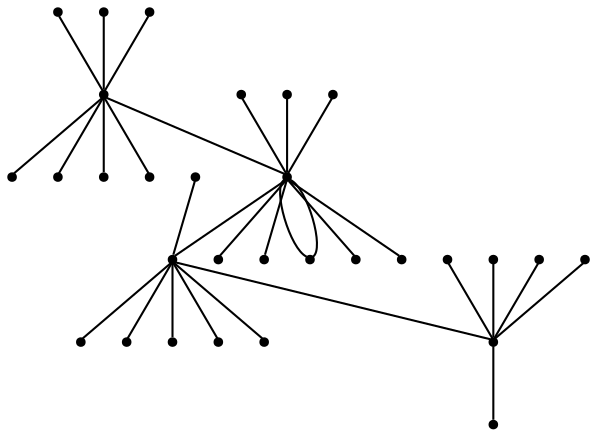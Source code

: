 graph {
  node [shape=point,comment="{\"directed\":false,\"doi\":\"10.1007/978-3-540-70904-6_35\",\"figure\":\"3\"}"]

  v0 [pos="1334.6232558139534,255.12495676676417"]
  v1 [pos="1046.632172056686,273.1249872843423"]
  v2 [pos="542.6634265988372,291.1250178019204"]
  v3 [pos="758.5786110101744,309.12504831949855"]
  v4 [pos="1334.6232558139536,327.12501525878884"]
  v5 [pos="1046.632172056686,345.1250457763671"]
  v6 [pos="542.6634265988372,363.12494913736964"]
  v7 [pos="1190.658952579942,381.12497965494777"]
  v8 [pos="1334.6232558139534,399.12494659423817"]
  v9 [pos="1046.632172056686,417.1249771118162"]
  v10 [pos="758.5786110101744,435.1250076293944"]
  v11 [pos="758.5786110101744,453.12503814697254"]
  v12 [pos="542.6634265988372,471.12506866455067"]
  v13 [pos="1334.6232558139536,489.12503560384107"]
  v14 [pos="614.6143077761628,507.12493896484364"]
  v15 [pos="902.6053915334303,525.1249694824218"]
  v16 [pos="398.6366460755814,543.1249364217122"]
  v17 [pos="758.5786110101744,561.1249669392903"]
  v18 [pos="1046.632172056686,579.1249974568684"]
  v19 [pos="1334.6232558139534,597.1250279744465"]
  v20 [pos="1046.632172056686,615.1250584920247"]
  v21 [pos="758.5786110101744,633.125025431315"]
  v22 [pos="542.6634265988372,651.1250559488931"]
  v23 [pos="902.6053915334302,669.1249593098958"]
  v24 [pos="1334.6232558139534,687.124926249186"]
  v25 [pos="1046.632172056686,705.1249567667642"]
  v26 [pos="542.6634265988372,723.1249872843423"]
  v27 [pos="758.5786110101744,741.1250178019204"]
  v28 [pos="1046.632172056686,759.1250483194985"]
  v29 [pos="1334.6232558139534,777.125015258789"]

  v16 -- v22 [id="-2",pos="398.6366460755814,543.1249364217122 542.6634265988372,651.1250559488931 542.6634265988372,651.1250559488931 542.6634265988372,651.1250559488931"]
  v26 -- v16 [id="-3",pos="542.6634265988372,723.1249872843423 398.6366460755814,543.1249364217122 398.6366460755814,543.1249364217122 398.6366460755814,543.1249364217122"]
  v12 -- v16 [id="-4",pos="542.6634265988372,471.12506866455067 398.6366460755814,543.1249364217122 398.6366460755814,543.1249364217122 398.6366460755814,543.1249364217122"]
  v6 -- v16 [id="-5",pos="542.6634265988372,363.12494913736964 398.6366460755814,543.1249364217122 398.6366460755814,543.1249364217122 398.6366460755814,543.1249364217122"]
  v2 -- v16 [id="-6",pos="542.6634265988372,291.1250178019204 398.6366460755814,543.1249364217122 398.6366460755814,543.1249364217122 398.6366460755814,543.1249364217122"]
  v14 -- v27 [id="-7",pos="614.6143077761628,507.12493896484364 758.5786110101744,741.1250178019204 758.5786110101744,741.1250178019204 758.5786110101744,741.1250178019204"]
  v14 -- v17 [id="-8",pos="614.6143077761628,507.12493896484364 758.5786110101744,561.1249669392903 758.5786110101744,561.1249669392903 758.5786110101744,561.1249669392903"]
  v14 -- v11 [id="-9",pos="614.6143077761628,507.12493896484364 758.5786110101744,453.12503814697254 758.5786110101744,453.12503814697254 758.5786110101744,453.12503814697254"]
  v14 -- v21 [id="-10",pos="614.6143077761628,507.12493896484364 758.5786110101744,633.125025431315 758.5786110101744,633.125025431315 758.5786110101744,633.125025431315"]
  v14 -- v3 [id="-11",pos="614.6143077761628,507.12493896484364 758.5786110101744,309.12504831949855 758.5786110101744,309.12504831949855 758.5786110101744,309.12504831949855"]
  v14 -- v16 [id="-12",pos="614.6143077761628,507.12493896484364 398.6366460755814,543.1249364217122 398.6366460755814,543.1249364217122 398.6366460755814,543.1249364217122"]
  v10 -- v14 [id="-13",pos="758.5786110101744,435.1250076293944 614.6143077761628,507.12493896484364 614.6143077761628,507.12493896484364 614.6143077761628,507.12493896484364"]
  v23 -- v15 [id="-14",pos="902.6053915334302,669.1249593098958 1046.6154796511628,525.1292292277017 1046.6154796511628,525.1292292277017 1046.6154796511628,525.1292292277017 1046.257085755814,524.887377421061 1046.257085755814,524.887377421061 1046.257085755814,524.887377421061 1045.4152797965116,524.5290501912434 1045.4152797965116,524.5290501912434 1045.4152797965116,524.5290501912434 1044.0942587209302,523.929125467936 1044.0942587209302,523.929125467936 1044.0942587209302,523.929125467936 1042.1771438953488,522.9665501912434 1042.1771438953488,522.9665501912434 1042.1771438953488,522.9665501912434 1039.6559229651164,521.7667007446288 1039.6559229651164,521.7667007446288 1039.6559229651164,521.7667007446288 1036.8970021802324,520.450121561686 1036.8970021802324,520.450121561686 1036.8970021802324,520.450121561686 1033.8964389534883,519.0084203084309 1033.8964389534883,519.0084203084309 1033.8964389534883,519.0084203084309 1030.8958757267442,517.5707880655923 1030.8958757267442,517.5707880655923 1030.8958757267442,517.5707880655923 1028.0162609011627,516.1290868123372 1028.0162609011627,516.1290868123372 1028.0162609011627,516.1290868123372 1025.257340116279,514.9292373657225 1025.257340116279,514.9292373657225 1025.257340116279,514.9292373657225 1022.7361191860465,513.7291336059569 1022.7361191860465,513.7291336059569 1022.7361191860465,513.7291336059569 1020.4565406976744,512.6500829060872 1020.4565406976744,512.6500829060872 1020.4565406976744,512.6500829060872 1018.2977834302326,511.69157663981105 1018.2977834302326,511.69157663981105 1018.2977834302326,511.69157663981105 1016.2556504360465,510.85005442301417 1016.2556504360465,510.85005442301417 1016.2556504360465,510.85005442301417 1014.3344658430233,510.12907663981105 1014.3344658430233,510.12907663981105 1014.3344658430233,510.12907663981105 1012.4174781976744,509.2916234334309 1012.4174781976744,509.2916234334309 1012.4174781976744,509.2916234334309 1010.6171148255813,508.5708999633788 1010.6171148255813,508.5708999633788 1010.6171148255813,508.5708999633788 1008.5751090116279,507.84992218017567 1008.5751090116279,507.84992218017567 1008.5751090116279,507.84992218017567 1006.416351744186,507.1332677205403 1006.416351744186,507.1332677205403 1006.416351744186,507.1332677205403 1004.2575944767442,506.41254425048817 1004.2575944767442,506.41254425048817 1004.2575944767442,506.41254425048817 1002.0947674418604,505.69156646728504 1002.0947674418604,505.69156646728504 1002.0947674418604,505.69156646728504 999.8151889534884,505.0916417439778 999.8151889534884,505.0916417439778 999.8151889534884,505.0916417439778 997.4146620639535,504.37091827392567 997.4146620639535,504.37091827392567 997.4146620639535,504.37091827392567 995.0142623546511,503.7707392374673 995.0142623546511,503.7707392374673 995.0142623546511,503.7707392374673 992.6179324127907,503.2916132609048 992.6179324127907,503.2916132609048 992.6179324127907,503.2916132609048 990.2175327034884,502.8124872843423 990.2175327034884,502.8124872843423 990.2175327034884,502.8124872843423 987.8171329941861,502.3333613077798 987.8171329941861,502.3333613077798 987.8171329941861,502.3333613077798 985.4166061046511,501.9707107543944 985.4166061046511,501.9707107543944 985.4166061046511,501.9707107543944 983.137027616279,501.61238352457667 983.137027616279,501.61238352457667 983.137027616279,501.61238352457667 980.9742005813953,501.37078603108716 980.9742005813953,501.37078603108716 980.9742005813953,501.37078603108716 978.8154433139534,501.25405629475904 978.8154433139534,501.25405629475904 978.8154433139534,501.25405629475904 976.6566860465116,501.13325754801417 976.6566860465116,501.13325754801417 976.6566860465116,501.13325754801417 974.6146802325582,501.13325754801417 974.6146802325582,501.13325754801417 974.6146802325582,501.13325754801417 972.5767441860465,501.13325754801417 972.5767441860465,501.13325754801417 972.5767441860465,501.13325754801417 970.4137899709302,501.25405629475904 970.4137899709302,501.25405629475904 970.4137899709302,501.25405629475904 968.2551598837209,501.37078603108716 968.2551598837209,501.37078603108716 968.2551598837209,501.37078603108716 966.0964026162791,501.61238352457667 966.0964026162791,501.61238352457667 966.0964026162791,501.61238352457667 963.816824127907,501.9707107543944 963.816824127907,501.9707107543944 963.816824127907,501.9707107543944 961.4162972383721,502.3333613077798 961.4162972383721,502.3333613077798 961.4162972383721,502.3333613077798 959.0158975290698,502.8124872843423 959.0158975290698,502.8124872843423 959.0158975290698,502.8124872843423 956.6154978197675,503.2916132609048 956.6154978197675,503.2916132609048 956.6154978197675,503.2916132609048 954.2149709302325,503.7707392374673 954.2149709302325,503.7707392374673 954.2149709302325,503.7707392374673 951.8145712209302,504.37091827392567 951.8145712209302,504.37091827392567 951.8145712209302,504.37091827392567 949.4140443313953,505.0916417439778 949.4140443313953,505.0916417439778 949.4140443313953,505.0916417439778 947.1344658430232,505.69156646728504 947.1344658430232,505.69156646728504 947.1344658430232,505.69156646728504 944.9758357558139,506.41254425048817 944.9758357558139,506.41254425048817 944.9758357558139,506.41254425048817 942.8170784883721,507.1332677205403 942.8170784883721,507.1332677205403 942.8170784883721,507.1332677205403 940.6541242732558,507.84992218017567 940.6541242732558,507.84992218017567 940.6541242732558,507.84992218017567 938.6163154069767,508.5708999633788 938.6163154069767,508.5708999633788 938.6163154069767,508.5708999633788 936.8159520348837,509.2916234334309 936.8159520348837,509.2916234334309 936.8159520348837,509.2916234334309 934.8947674418605,510.12907663981105 934.8947674418605,510.12907663981105 934.8947674418605,510.12907663981105 932.9735828488372,510.85005442301417 932.9735828488372,510.85005442301417 932.9735828488372,510.85005442301417 930.9356468023256,511.69157663981105 930.9356468023256,511.69157663981105 930.9356468023256,511.69157663981105 928.7768895348837,512.6500829060872 928.7768895348837,512.6500829060872 928.7768895348837,512.6500829060872 926.4973110465116,513.7291336059569 926.4973110465116,513.7291336059569 926.4973110465116,513.7291336059569 923.976090116279,514.9292373657225 923.976090116279,514.9292373657225 923.976090116279,514.9292373657225 921.2171693313953,516.1290868123372 921.2171693313953,516.1290868123372 921.2171693313953,516.1290868123372 918.3333575581395,517.5707880655923 918.3333575581395,517.5707880655923 918.3333575581395,517.5707880655923 915.3369912790697,519.0084203084309 915.3369912790697,519.0084203084309 915.3369912790697,519.0084203084309 912.3364280523256,520.450121561686 912.3364280523256,520.450121561686 912.3364280523256,520.450121561686 909.5733103197674,521.7667007446288 909.5733103197674,521.7667007446288 909.5733103197674,521.7667007446288 907.0562863372093,522.9665501912434 907.0562863372093,522.9665501912434 907.0562863372093,522.9665501912434 902.6053915334303,525.1249694824218 902.6053915334303,525.1249694824218 902.6053915334303,525.1249694824218"]
  v23 -- v25 [id="-15",pos="902.6053915334302,669.1249593098958 1046.632172056686,705.1249567667642 1046.632172056686,705.1249567667642 1046.632172056686,705.1249567667642"]
  v23 -- v14 [id="-18",pos="902.6053915334302,669.1249593098958 614.6143077761628,507.12493896484364 614.6143077761628,507.12493896484364 614.6143077761628,507.12493896484364"]
  v23 -- v28 [id="-19",pos="902.6053915334302,669.1249593098958 1046.632172056686,759.1250483194985 1046.632172056686,759.1250483194985 1046.632172056686,759.1250483194985"]
  v23 -- v5 [id="-20",pos="902.6053915334302,669.1249593098958 1046.632172056686,345.1250457763671 1046.632172056686,345.1250457763671 1046.632172056686,345.1250457763671"]
  v23 -- v15 [id="-21",pos="902.6053915334302,669.1249593098958 902.6053915334303,525.1249694824218 902.6053915334303,525.1249694824218 902.6053915334303,525.1249694824218"]
  v20 -- v23 [id="-22",pos="1046.632172056686,615.1250584920247 902.6053915334302,669.1249593098958 902.6053915334302,669.1249593098958 902.6053915334302,669.1249593098958"]
  v18 -- v23 [id="-23",pos="1046.632172056686,579.1249974568684 902.6053915334302,669.1249593098958 902.6053915334302,669.1249593098958 902.6053915334302,669.1249593098958"]
  v23 -- v9 [id="-24",pos="902.6053915334302,669.1249593098958 1046.632172056686,417.1249771118162 1046.632172056686,417.1249771118162 1046.632172056686,417.1249771118162"]
  v1 -- v23 [id="-25",pos="1046.632172056686,273.1249872843423 902.6053915334302,669.1249593098958 902.6053915334302,669.1249593098958 902.6053915334302,669.1249593098958"]
  v7 -- v29 [id="-26",pos="1190.658952579942,381.12497965494777 1334.6232558139534,777.125015258789 1334.6232558139534,777.125015258789 1334.6232558139534,777.125015258789"]
  v7 -- v19 [id="-27",pos="1190.658952579942,381.12497965494777 1334.6232558139534,597.1250279744465 1334.6232558139534,597.1250279744465 1334.6232558139534,597.1250279744465"]
  v7 -- v13 [id="-28",pos="1190.658952579942,381.12497965494777 1334.6232558139536,489.12503560384107 1334.6232558139536,489.12503560384107 1334.6232558139536,489.12503560384107"]
  v7 -- v24 [id="-29",pos="1190.658952579942,381.12497965494777 1334.6232558139534,687.124926249186 1334.6232558139534,687.124926249186 1334.6232558139534,687.124926249186"]
  v7 -- v23 [id="-30",pos="1190.658952579942,381.12497965494777 902.6053915334302,669.1249593098958 902.6053915334302,669.1249593098958 902.6053915334302,669.1249593098958"]
  v8 -- v7 [id="-31",pos="1334.6232558139534,399.12494659423817 1190.658952579942,381.12497965494777 1190.658952579942,381.12497965494777 1190.658952579942,381.12497965494777"]
  v4 -- v7 [id="-32",pos="1334.6232558139536,327.12501525878884 1190.658952579942,381.12497965494777 1190.658952579942,381.12497965494777 1190.658952579942,381.12497965494777"]
  v0 -- v7 [id="-33",pos="1334.6232558139534,255.12495676676417 1190.658952579942,381.12497965494777 1190.658952579942,381.12497965494777 1190.658952579942,381.12497965494777"]
}